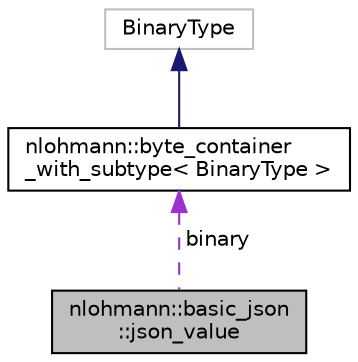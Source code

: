 digraph "nlohmann::basic_json::json_value"
{
 // LATEX_PDF_SIZE
  edge [fontname="Helvetica",fontsize="10",labelfontname="Helvetica",labelfontsize="10"];
  node [fontname="Helvetica",fontsize="10",shape=record];
  Node1 [label="nlohmann::basic_json\l::json_value",height=0.2,width=0.4,color="black", fillcolor="grey75", style="filled", fontcolor="black",tooltip="a JSON value"];
  Node2 -> Node1 [dir="back",color="darkorchid3",fontsize="10",style="dashed",label=" binary" ,fontname="Helvetica"];
  Node2 [label="nlohmann::byte_container\l_with_subtype\< BinaryType \>",height=0.2,width=0.4,color="black", fillcolor="white", style="filled",URL="$dd/d0d/classnlohmann_1_1byte__container__with__subtype.html",tooltip="an internal type for a backed binary type"];
  Node3 -> Node2 [dir="back",color="midnightblue",fontsize="10",style="solid",fontname="Helvetica"];
  Node3 [label="BinaryType",height=0.2,width=0.4,color="grey75", fillcolor="white", style="filled",tooltip=" "];
}
